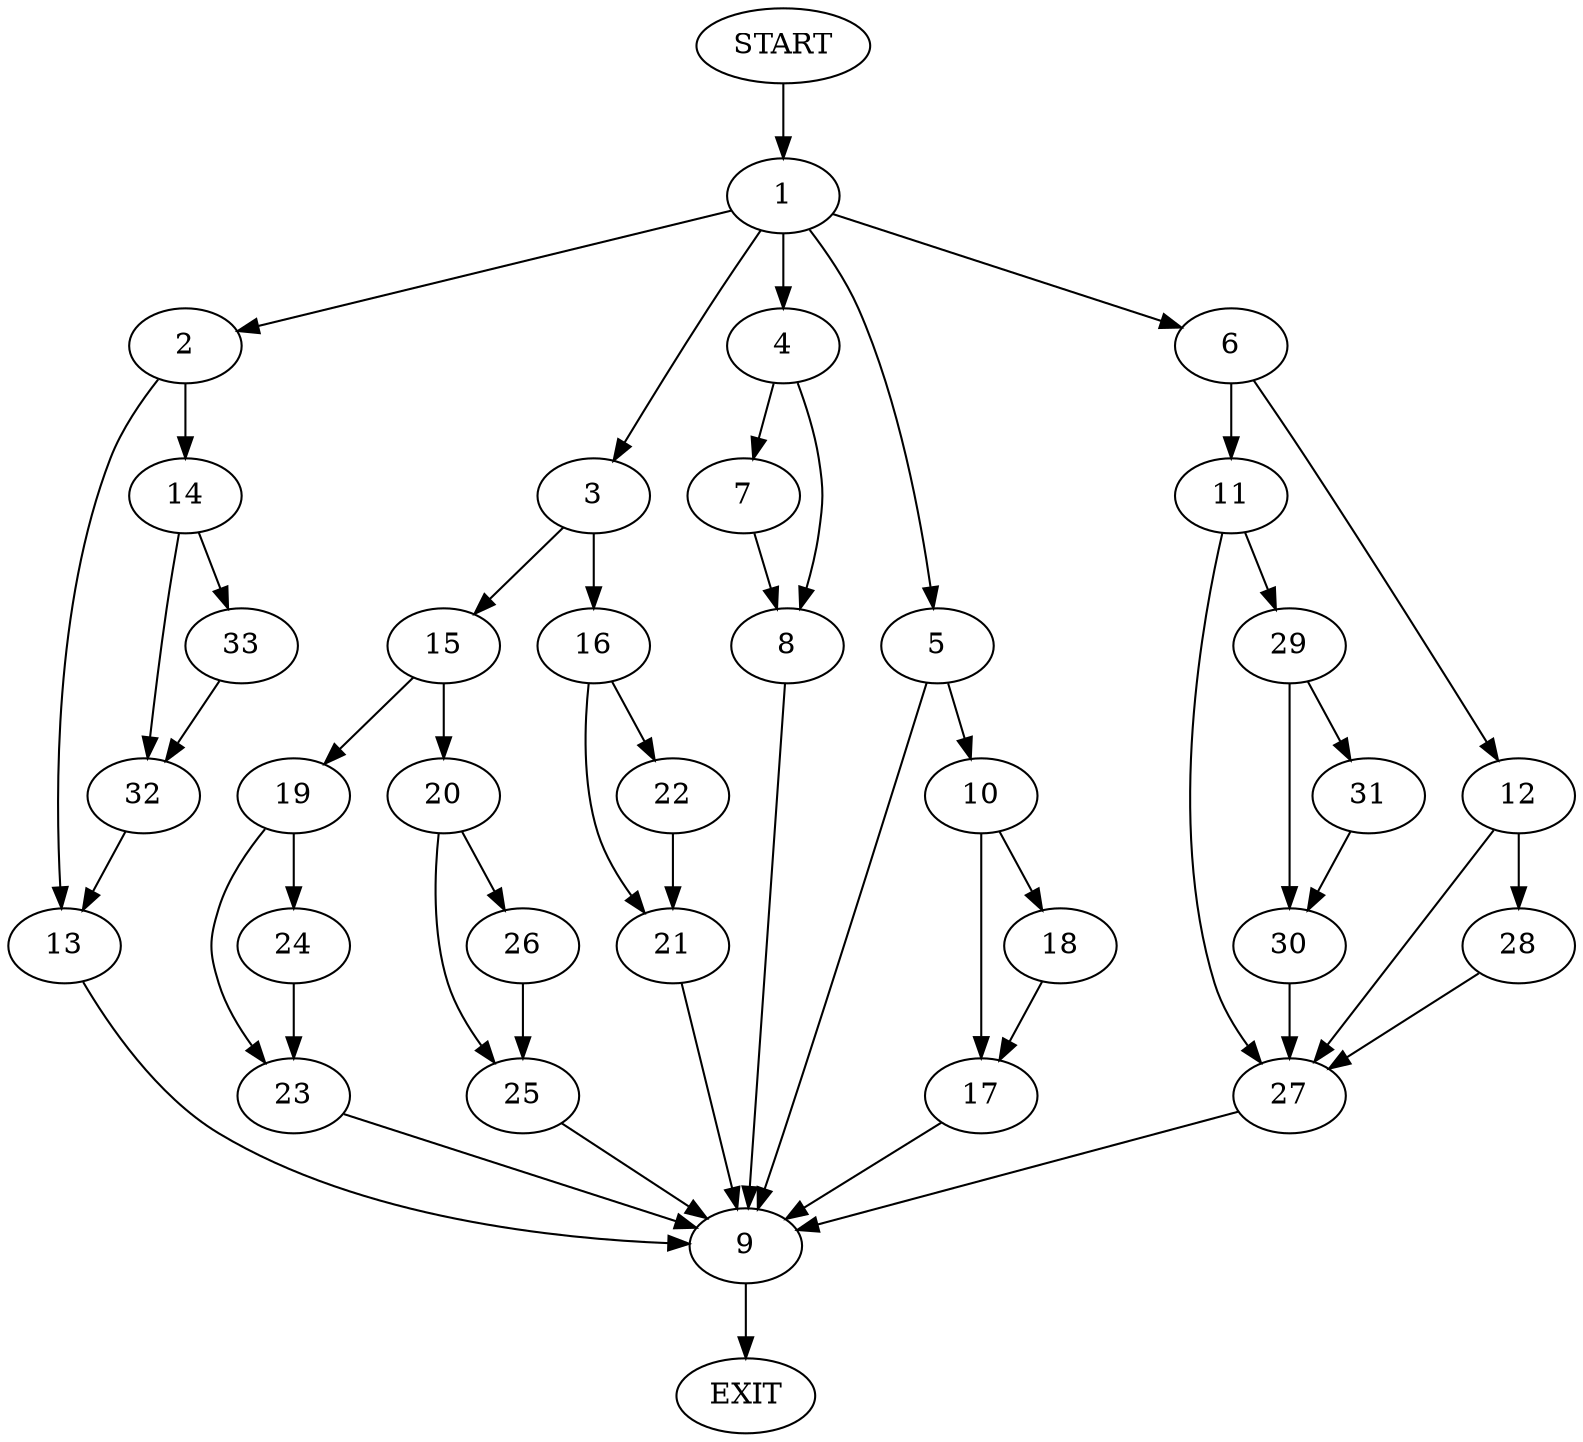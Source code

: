 digraph {
0 [label="START"]
34 [label="EXIT"]
0 -> 1
1 -> 2
1 -> 3
1 -> 4
1 -> 5
1 -> 6
4 -> 7
4 -> 8
5 -> 9
5 -> 10
6 -> 11
6 -> 12
2 -> 13
2 -> 14
3 -> 15
3 -> 16
9 -> 34
10 -> 17
10 -> 18
17 -> 9
18 -> 17
15 -> 19
15 -> 20
16 -> 21
16 -> 22
19 -> 23
19 -> 24
20 -> 25
20 -> 26
23 -> 9
24 -> 23
26 -> 25
25 -> 9
21 -> 9
22 -> 21
12 -> 27
12 -> 28
11 -> 27
11 -> 29
28 -> 27
27 -> 9
29 -> 30
29 -> 31
30 -> 27
31 -> 30
13 -> 9
14 -> 32
14 -> 33
33 -> 32
32 -> 13
8 -> 9
7 -> 8
}
